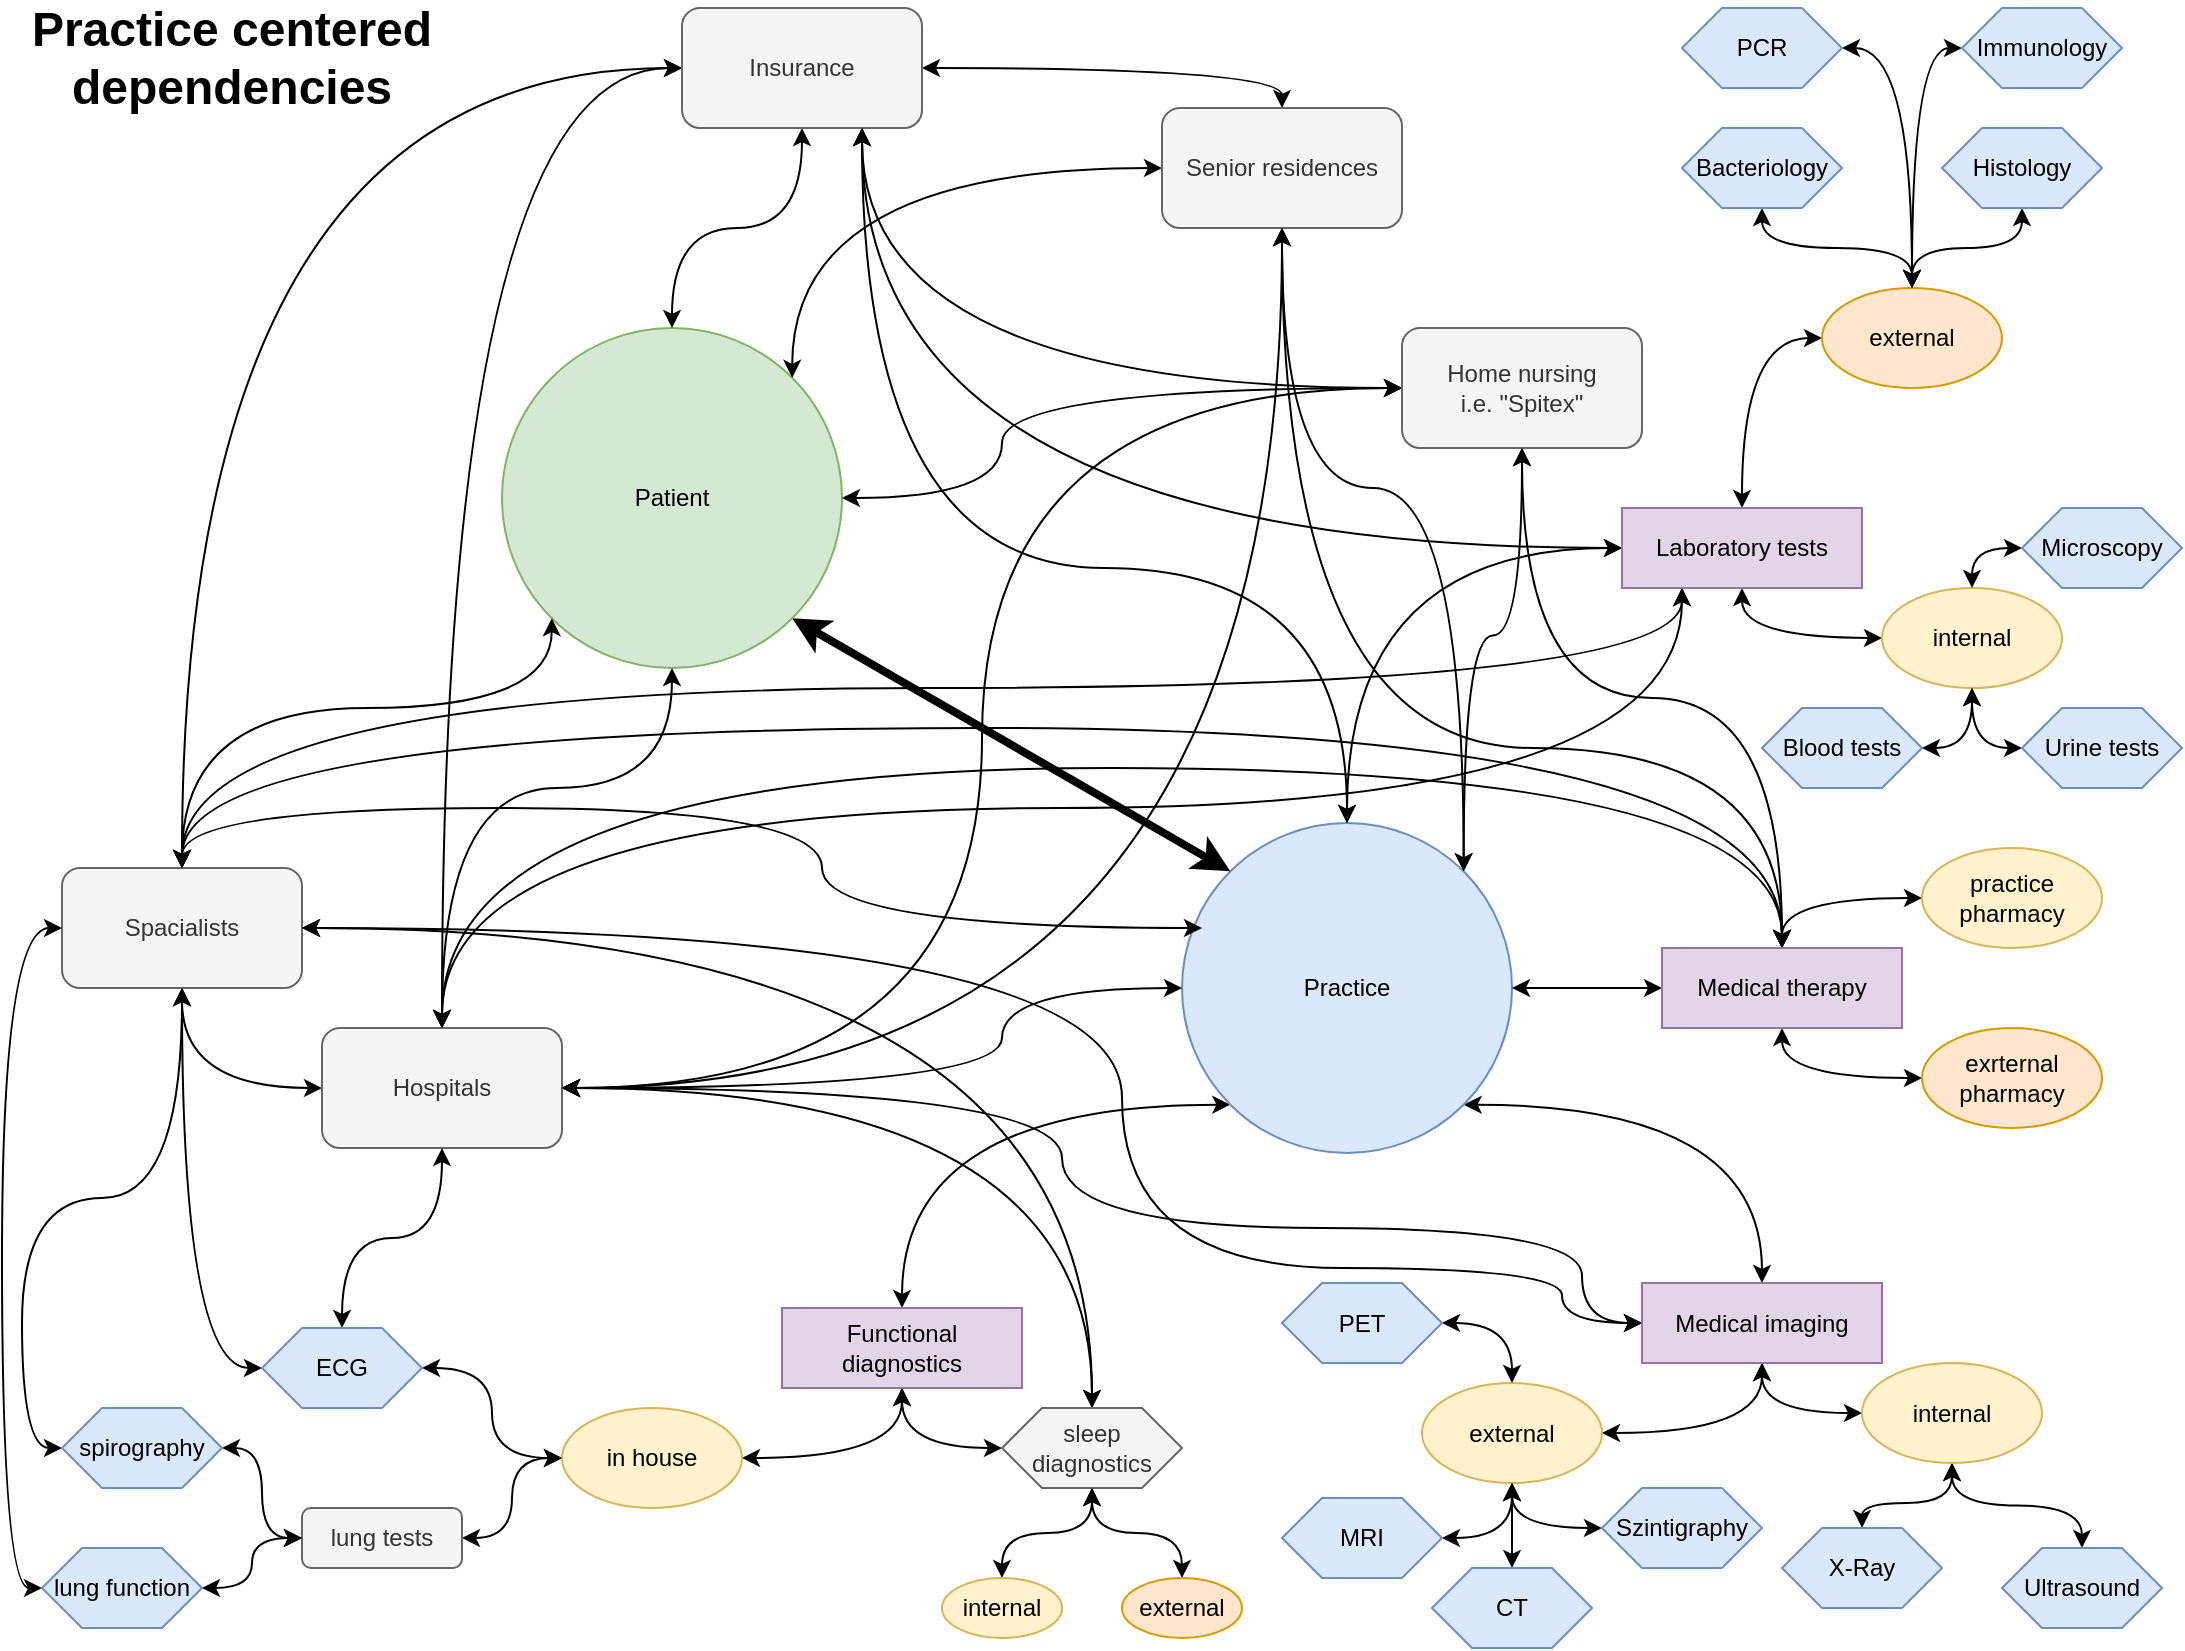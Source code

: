 <mxfile version="20.7.4" type="device"><diagram name="Page-1" id="ad52d381-51e7-2e0d-a935-2d0ddd2fd229"><mxGraphModel dx="1220" dy="1043" grid="1" gridSize="10" guides="1" tooltips="1" connect="1" arrows="1" fold="1" page="1" pageScale="1" pageWidth="1100" pageHeight="850" background="none" math="0" shadow="0"><root><mxCell id="0"/><mxCell id="1" parent="0"/><mxCell id="ynEZODZjNRAmaPQ0tJIP-70" style="edgeStyle=orthogonalEdgeStyle;curved=1;rounded=0;orthogonalLoop=1;jettySize=auto;html=1;exitX=0;exitY=1;exitDx=0;exitDy=0;entryX=0.5;entryY=0;entryDx=0;entryDy=0;startArrow=classic;startFill=1;" edge="1" parent="1" source="ynEZODZjNRAmaPQ0tJIP-1" target="ynEZODZjNRAmaPQ0tJIP-53"><mxGeometry relative="1" as="geometry"><mxPoint x="722.5" y="645" as="sourcePoint"/></mxGeometry></mxCell><mxCell id="ynEZODZjNRAmaPQ0tJIP-142" style="edgeStyle=orthogonalEdgeStyle;curved=1;rounded=0;orthogonalLoop=1;jettySize=auto;html=1;exitX=1;exitY=1;exitDx=0;exitDy=0;entryX=0.5;entryY=0;entryDx=0;entryDy=0;strokeWidth=1;startArrow=classic;startFill=1;endArrow=classic;endFill=1;" edge="1" parent="1" source="ynEZODZjNRAmaPQ0tJIP-1" target="ynEZODZjNRAmaPQ0tJIP-92"><mxGeometry relative="1" as="geometry"/></mxCell><mxCell id="ynEZODZjNRAmaPQ0tJIP-1" value="Practice" style="ellipse;whiteSpace=wrap;html=1;aspect=fixed;fillColor=#dae8fc;strokeColor=#6c8ebf;" vertex="1" parent="1"><mxGeometry x="600" y="427.5" width="165" height="165" as="geometry"/></mxCell><mxCell id="ynEZODZjNRAmaPQ0tJIP-84" style="rounded=0;orthogonalLoop=1;jettySize=auto;html=1;exitX=1;exitY=1;exitDx=0;exitDy=0;entryX=0;entryY=0;entryDx=0;entryDy=0;startArrow=classic;startFill=1;strokeWidth=4;" edge="1" parent="1" source="ynEZODZjNRAmaPQ0tJIP-4" target="ynEZODZjNRAmaPQ0tJIP-1"><mxGeometry relative="1" as="geometry"/></mxCell><mxCell id="ynEZODZjNRAmaPQ0tJIP-4" value="Patient" style="ellipse;whiteSpace=wrap;html=1;aspect=fixed;fillColor=#d5e8d4;strokeColor=#82b366;" vertex="1" parent="1"><mxGeometry x="260" y="180" width="170" height="170" as="geometry"/></mxCell><mxCell id="ynEZODZjNRAmaPQ0tJIP-86" style="edgeStyle=orthogonalEdgeStyle;rounded=0;orthogonalLoop=1;jettySize=auto;html=1;exitX=0.5;exitY=1;exitDx=0;exitDy=0;entryX=0;entryY=0.5;entryDx=0;entryDy=0;strokeWidth=1;startArrow=classic;startFill=1;endArrow=classic;endFill=1;curved=1;" edge="1" parent="1" source="ynEZODZjNRAmaPQ0tJIP-9" target="ynEZODZjNRAmaPQ0tJIP-16"><mxGeometry relative="1" as="geometry"/></mxCell><mxCell id="ynEZODZjNRAmaPQ0tJIP-149" style="edgeStyle=orthogonalEdgeStyle;curved=1;rounded=0;orthogonalLoop=1;jettySize=auto;html=1;exitX=0.5;exitY=0;exitDx=0;exitDy=0;entryX=0;entryY=1;entryDx=0;entryDy=0;strokeWidth=1;startArrow=classic;startFill=1;endArrow=classic;endFill=1;" edge="1" parent="1" source="ynEZODZjNRAmaPQ0tJIP-9" target="ynEZODZjNRAmaPQ0tJIP-4"><mxGeometry relative="1" as="geometry"><Array as="points"><mxPoint x="100" y="370"/><mxPoint x="285" y="370"/></Array></mxGeometry></mxCell><mxCell id="ynEZODZjNRAmaPQ0tJIP-161" style="edgeStyle=orthogonalEdgeStyle;curved=1;rounded=0;orthogonalLoop=1;jettySize=auto;html=1;exitX=0.5;exitY=0;exitDx=0;exitDy=0;strokeWidth=1;startArrow=classic;startFill=1;endArrow=classic;endFill=1;" edge="1" parent="1" source="ynEZODZjNRAmaPQ0tJIP-9"><mxGeometry relative="1" as="geometry"><mxPoint x="610" y="480" as="targetPoint"/><Array as="points"><mxPoint x="100" y="420"/><mxPoint x="420" y="420"/><mxPoint x="420" y="480"/><mxPoint x="610" y="480"/></Array></mxGeometry></mxCell><mxCell id="ynEZODZjNRAmaPQ0tJIP-9" value="Spacialists" style="rounded=1;whiteSpace=wrap;html=1;fillColor=#f5f5f5;fontColor=#333333;strokeColor=#666666;" vertex="1" parent="1"><mxGeometry x="40" y="450" width="120" height="60" as="geometry"/></mxCell><mxCell id="ynEZODZjNRAmaPQ0tJIP-12" style="edgeStyle=orthogonalEdgeStyle;curved=1;rounded=0;orthogonalLoop=1;jettySize=auto;html=1;exitX=0.5;exitY=1;exitDx=0;exitDy=0;startArrow=classic;startFill=1;" edge="1" parent="1" source="ynEZODZjNRAmaPQ0tJIP-10" target="ynEZODZjNRAmaPQ0tJIP-4"><mxGeometry relative="1" as="geometry"/></mxCell><mxCell id="ynEZODZjNRAmaPQ0tJIP-13" style="edgeStyle=orthogonalEdgeStyle;curved=1;rounded=0;orthogonalLoop=1;jettySize=auto;html=1;exitX=0.75;exitY=1;exitDx=0;exitDy=0;entryX=0.5;entryY=0;entryDx=0;entryDy=0;startArrow=classic;startFill=1;" edge="1" parent="1" source="ynEZODZjNRAmaPQ0tJIP-10" target="ynEZODZjNRAmaPQ0tJIP-1"><mxGeometry relative="1" as="geometry"><Array as="points"><mxPoint x="440" y="300"/><mxPoint x="683" y="300"/></Array></mxGeometry></mxCell><mxCell id="ynEZODZjNRAmaPQ0tJIP-22" style="edgeStyle=orthogonalEdgeStyle;curved=1;rounded=0;orthogonalLoop=1;jettySize=auto;html=1;exitX=1;exitY=0.5;exitDx=0;exitDy=0;entryX=0.5;entryY=0;entryDx=0;entryDy=0;startArrow=classic;startFill=1;" edge="1" parent="1" source="ynEZODZjNRAmaPQ0tJIP-10" target="ynEZODZjNRAmaPQ0tJIP-19"><mxGeometry relative="1" as="geometry"/></mxCell><mxCell id="ynEZODZjNRAmaPQ0tJIP-24" style="edgeStyle=orthogonalEdgeStyle;curved=1;rounded=0;orthogonalLoop=1;jettySize=auto;html=1;exitX=0.75;exitY=1;exitDx=0;exitDy=0;entryX=0;entryY=0.5;entryDx=0;entryDy=0;startArrow=classic;startFill=1;" edge="1" parent="1" source="ynEZODZjNRAmaPQ0tJIP-10" target="ynEZODZjNRAmaPQ0tJIP-11"><mxGeometry relative="1" as="geometry"/></mxCell><mxCell id="ynEZODZjNRAmaPQ0tJIP-25" style="edgeStyle=orthogonalEdgeStyle;curved=1;rounded=0;orthogonalLoop=1;jettySize=auto;html=1;exitX=0;exitY=0.5;exitDx=0;exitDy=0;startArrow=classic;startFill=1;" edge="1" parent="1" source="ynEZODZjNRAmaPQ0tJIP-10" target="ynEZODZjNRAmaPQ0tJIP-9"><mxGeometry relative="1" as="geometry"/></mxCell><mxCell id="ynEZODZjNRAmaPQ0tJIP-26" style="edgeStyle=orthogonalEdgeStyle;curved=1;rounded=0;orthogonalLoop=1;jettySize=auto;html=1;exitX=0;exitY=0.5;exitDx=0;exitDy=0;entryX=0.5;entryY=0;entryDx=0;entryDy=0;startArrow=classic;startFill=1;" edge="1" parent="1" source="ynEZODZjNRAmaPQ0tJIP-10" target="ynEZODZjNRAmaPQ0tJIP-16"><mxGeometry relative="1" as="geometry"/></mxCell><mxCell id="ynEZODZjNRAmaPQ0tJIP-10" value="Insurance" style="rounded=1;whiteSpace=wrap;html=1;fillColor=#f5f5f5;fontColor=#333333;strokeColor=#666666;" vertex="1" parent="1"><mxGeometry x="350" y="20" width="120" height="60" as="geometry"/></mxCell><mxCell id="ynEZODZjNRAmaPQ0tJIP-143" style="edgeStyle=orthogonalEdgeStyle;curved=1;rounded=0;orthogonalLoop=1;jettySize=auto;html=1;exitX=0.5;exitY=1;exitDx=0;exitDy=0;entryX=1;entryY=0;entryDx=0;entryDy=0;strokeWidth=1;startArrow=classic;startFill=1;endArrow=classic;endFill=1;" edge="1" parent="1" source="ynEZODZjNRAmaPQ0tJIP-11" target="ynEZODZjNRAmaPQ0tJIP-1"><mxGeometry relative="1" as="geometry"/></mxCell><mxCell id="ynEZODZjNRAmaPQ0tJIP-147" style="edgeStyle=orthogonalEdgeStyle;curved=1;rounded=0;orthogonalLoop=1;jettySize=auto;html=1;exitX=0;exitY=0.5;exitDx=0;exitDy=0;entryX=1;entryY=0.5;entryDx=0;entryDy=0;strokeWidth=1;startArrow=classic;startFill=1;endArrow=classic;endFill=1;" edge="1" parent="1" source="ynEZODZjNRAmaPQ0tJIP-11" target="ynEZODZjNRAmaPQ0tJIP-4"><mxGeometry relative="1" as="geometry"><Array as="points"><mxPoint x="510" y="210"/><mxPoint x="510" y="265"/></Array></mxGeometry></mxCell><mxCell id="ynEZODZjNRAmaPQ0tJIP-153" style="edgeStyle=orthogonalEdgeStyle;curved=1;rounded=0;orthogonalLoop=1;jettySize=auto;html=1;exitX=0;exitY=0.5;exitDx=0;exitDy=0;entryX=1;entryY=0.5;entryDx=0;entryDy=0;strokeWidth=1;startArrow=classic;startFill=1;endArrow=classic;endFill=1;" edge="1" parent="1" source="ynEZODZjNRAmaPQ0tJIP-11" target="ynEZODZjNRAmaPQ0tJIP-16"><mxGeometry relative="1" as="geometry"/></mxCell><mxCell id="ynEZODZjNRAmaPQ0tJIP-11" value="&lt;div&gt;Home nursing &lt;br&gt;&lt;/div&gt;&lt;div&gt;i.e. &quot;Spitex&quot;&lt;/div&gt;" style="rounded=1;whiteSpace=wrap;html=1;fillColor=#f5f5f5;fontColor=#333333;strokeColor=#666666;" vertex="1" parent="1"><mxGeometry x="710" y="180" width="120" height="60" as="geometry"/></mxCell><mxCell id="ynEZODZjNRAmaPQ0tJIP-17" style="edgeStyle=orthogonalEdgeStyle;curved=1;rounded=0;orthogonalLoop=1;jettySize=auto;html=1;exitX=0.5;exitY=0;exitDx=0;exitDy=0;entryX=0.5;entryY=1;entryDx=0;entryDy=0;startArrow=classic;startFill=1;" edge="1" parent="1" source="ynEZODZjNRAmaPQ0tJIP-16" target="ynEZODZjNRAmaPQ0tJIP-4"><mxGeometry relative="1" as="geometry"><Array as="points"><mxPoint x="230" y="410"/><mxPoint x="345" y="410"/></Array></mxGeometry></mxCell><mxCell id="ynEZODZjNRAmaPQ0tJIP-18" style="edgeStyle=orthogonalEdgeStyle;curved=1;rounded=0;orthogonalLoop=1;jettySize=auto;html=1;exitX=1;exitY=0.5;exitDx=0;exitDy=0;entryX=0;entryY=0.5;entryDx=0;entryDy=0;startArrow=classic;startFill=1;" edge="1" parent="1" source="ynEZODZjNRAmaPQ0tJIP-16" target="ynEZODZjNRAmaPQ0tJIP-1"><mxGeometry relative="1" as="geometry"><Array as="points"><mxPoint x="510" y="560"/><mxPoint x="510" y="510"/></Array></mxGeometry></mxCell><mxCell id="ynEZODZjNRAmaPQ0tJIP-16" value="Hospitals" style="rounded=1;whiteSpace=wrap;html=1;fillColor=#f5f5f5;fontColor=#333333;strokeColor=#666666;" vertex="1" parent="1"><mxGeometry x="170" y="530" width="120" height="60" as="geometry"/></mxCell><mxCell id="ynEZODZjNRAmaPQ0tJIP-32" style="edgeStyle=orthogonalEdgeStyle;curved=1;rounded=0;orthogonalLoop=1;jettySize=auto;html=1;exitX=0.5;exitY=1;exitDx=0;exitDy=0;entryX=1;entryY=0.5;entryDx=0;entryDy=0;startArrow=classic;startFill=1;" edge="1" parent="1" source="ynEZODZjNRAmaPQ0tJIP-19" target="ynEZODZjNRAmaPQ0tJIP-16"><mxGeometry relative="1" as="geometry"/></mxCell><mxCell id="ynEZODZjNRAmaPQ0tJIP-148" style="edgeStyle=orthogonalEdgeStyle;curved=1;rounded=0;orthogonalLoop=1;jettySize=auto;html=1;exitX=0;exitY=0.5;exitDx=0;exitDy=0;entryX=1;entryY=0;entryDx=0;entryDy=0;strokeWidth=1;startArrow=classic;startFill=1;endArrow=classic;endFill=1;" edge="1" parent="1" source="ynEZODZjNRAmaPQ0tJIP-19" target="ynEZODZjNRAmaPQ0tJIP-4"><mxGeometry relative="1" as="geometry"/></mxCell><mxCell id="ynEZODZjNRAmaPQ0tJIP-152" style="edgeStyle=orthogonalEdgeStyle;curved=1;rounded=0;orthogonalLoop=1;jettySize=auto;html=1;exitX=0.5;exitY=1;exitDx=0;exitDy=0;entryX=1;entryY=0;entryDx=0;entryDy=0;strokeWidth=1;startArrow=classic;startFill=1;endArrow=classic;endFill=1;" edge="1" parent="1" source="ynEZODZjNRAmaPQ0tJIP-19" target="ynEZODZjNRAmaPQ0tJIP-1"><mxGeometry relative="1" as="geometry"><Array as="points"><mxPoint x="650" y="260"/><mxPoint x="741" y="260"/></Array></mxGeometry></mxCell><mxCell id="ynEZODZjNRAmaPQ0tJIP-19" value="Senior residences" style="rounded=1;whiteSpace=wrap;html=1;fillColor=#f5f5f5;fontColor=#333333;strokeColor=#666666;" vertex="1" parent="1"><mxGeometry x="590" y="70" width="120" height="60" as="geometry"/></mxCell><mxCell id="ynEZODZjNRAmaPQ0tJIP-29" style="edgeStyle=orthogonalEdgeStyle;curved=1;rounded=0;orthogonalLoop=1;jettySize=auto;html=1;exitX=0;exitY=0.5;exitDx=0;exitDy=0;entryX=0.5;entryY=0;entryDx=0;entryDy=0;startArrow=classic;startFill=1;" edge="1" parent="1" source="ynEZODZjNRAmaPQ0tJIP-38" target="ynEZODZjNRAmaPQ0tJIP-1"><mxGeometry relative="1" as="geometry"><mxPoint x="820" y="420" as="sourcePoint"/></mxGeometry></mxCell><mxCell id="ynEZODZjNRAmaPQ0tJIP-31" style="edgeStyle=orthogonalEdgeStyle;curved=1;rounded=0;orthogonalLoop=1;jettySize=auto;html=1;entryX=0.75;entryY=1;entryDx=0;entryDy=0;startArrow=classic;startFill=1;exitX=0;exitY=0.5;exitDx=0;exitDy=0;" edge="1" parent="1" source="ynEZODZjNRAmaPQ0tJIP-38" target="ynEZODZjNRAmaPQ0tJIP-10"><mxGeometry relative="1" as="geometry"><mxPoint x="790" y="400" as="sourcePoint"/></mxGeometry></mxCell><mxCell id="ynEZODZjNRAmaPQ0tJIP-40" style="edgeStyle=orthogonalEdgeStyle;curved=1;rounded=0;orthogonalLoop=1;jettySize=auto;html=1;exitX=0;exitY=0.5;exitDx=0;exitDy=0;entryX=0.5;entryY=1;entryDx=0;entryDy=0;startArrow=classic;startFill=1;" edge="1" parent="1" source="ynEZODZjNRAmaPQ0tJIP-34" target="ynEZODZjNRAmaPQ0tJIP-38"><mxGeometry relative="1" as="geometry"/></mxCell><mxCell id="ynEZODZjNRAmaPQ0tJIP-34" value="internal" style="ellipse;whiteSpace=wrap;html=1;fillColor=#fff2cc;strokeColor=#d6b656;" vertex="1" parent="1"><mxGeometry x="950" y="310" width="90" height="50" as="geometry"/></mxCell><mxCell id="ynEZODZjNRAmaPQ0tJIP-39" style="edgeStyle=orthogonalEdgeStyle;curved=1;rounded=0;orthogonalLoop=1;jettySize=auto;html=1;exitX=0;exitY=0.5;exitDx=0;exitDy=0;entryX=0.5;entryY=0;entryDx=0;entryDy=0;startArrow=classic;startFill=1;" edge="1" parent="1" source="ynEZODZjNRAmaPQ0tJIP-35" target="ynEZODZjNRAmaPQ0tJIP-38"><mxGeometry relative="1" as="geometry"/></mxCell><mxCell id="ynEZODZjNRAmaPQ0tJIP-35" value="external" style="ellipse;whiteSpace=wrap;html=1;fillColor=#ffe6cc;strokeColor=#d79b00;" vertex="1" parent="1"><mxGeometry x="920" y="160" width="90" height="50" as="geometry"/></mxCell><mxCell id="ynEZODZjNRAmaPQ0tJIP-157" style="edgeStyle=orthogonalEdgeStyle;curved=1;rounded=0;orthogonalLoop=1;jettySize=auto;html=1;exitX=0.25;exitY=1;exitDx=0;exitDy=0;entryX=0.5;entryY=0;entryDx=0;entryDy=0;strokeWidth=1;startArrow=classic;startFill=1;endArrow=classic;endFill=1;" edge="1" parent="1" source="ynEZODZjNRAmaPQ0tJIP-38" target="ynEZODZjNRAmaPQ0tJIP-16"><mxGeometry relative="1" as="geometry"/></mxCell><mxCell id="ynEZODZjNRAmaPQ0tJIP-158" style="edgeStyle=orthogonalEdgeStyle;curved=1;rounded=0;orthogonalLoop=1;jettySize=auto;html=1;exitX=0.25;exitY=1;exitDx=0;exitDy=0;entryX=0.5;entryY=0;entryDx=0;entryDy=0;strokeWidth=1;startArrow=classic;startFill=1;endArrow=classic;endFill=1;" edge="1" parent="1" source="ynEZODZjNRAmaPQ0tJIP-38" target="ynEZODZjNRAmaPQ0tJIP-9"><mxGeometry relative="1" as="geometry"><Array as="points"><mxPoint x="850" y="360"/><mxPoint x="100" y="360"/></Array></mxGeometry></mxCell><mxCell id="ynEZODZjNRAmaPQ0tJIP-38" value="Laboratory tests" style="rounded=0;whiteSpace=wrap;html=1;fillColor=#e1d5e7;strokeColor=#9673a6;" vertex="1" parent="1"><mxGeometry x="820" y="270" width="120" height="40" as="geometry"/></mxCell><mxCell id="ynEZODZjNRAmaPQ0tJIP-46" style="edgeStyle=orthogonalEdgeStyle;curved=1;rounded=0;orthogonalLoop=1;jettySize=auto;html=1;exitX=0;exitY=0.5;exitDx=0;exitDy=0;entryX=0.5;entryY=1;entryDx=0;entryDy=0;startArrow=classic;startFill=1;" edge="1" parent="1" source="ynEZODZjNRAmaPQ0tJIP-42" target="ynEZODZjNRAmaPQ0tJIP-44"><mxGeometry relative="1" as="geometry"/></mxCell><mxCell id="ynEZODZjNRAmaPQ0tJIP-42" value="exrternal pharmacy" style="ellipse;whiteSpace=wrap;html=1;fillColor=#ffe6cc;strokeColor=#d79b00;" vertex="1" parent="1"><mxGeometry x="970" y="530" width="90" height="50" as="geometry"/></mxCell><mxCell id="ynEZODZjNRAmaPQ0tJIP-45" style="edgeStyle=orthogonalEdgeStyle;curved=1;rounded=0;orthogonalLoop=1;jettySize=auto;html=1;exitX=0;exitY=0.5;exitDx=0;exitDy=0;entryX=0.5;entryY=0;entryDx=0;entryDy=0;startArrow=classic;startFill=1;" edge="1" parent="1" source="ynEZODZjNRAmaPQ0tJIP-43" target="ynEZODZjNRAmaPQ0tJIP-44"><mxGeometry relative="1" as="geometry"/></mxCell><mxCell id="ynEZODZjNRAmaPQ0tJIP-43" value="practice pharmacy" style="ellipse;whiteSpace=wrap;html=1;fillColor=#fff2cc;strokeColor=#d6b656;" vertex="1" parent="1"><mxGeometry x="970" y="440" width="90" height="50" as="geometry"/></mxCell><mxCell id="ynEZODZjNRAmaPQ0tJIP-47" style="edgeStyle=orthogonalEdgeStyle;curved=1;rounded=0;orthogonalLoop=1;jettySize=auto;html=1;exitX=0;exitY=0.5;exitDx=0;exitDy=0;entryX=1;entryY=0.5;entryDx=0;entryDy=0;startArrow=classic;startFill=1;" edge="1" parent="1" source="ynEZODZjNRAmaPQ0tJIP-44" target="ynEZODZjNRAmaPQ0tJIP-1"><mxGeometry relative="1" as="geometry"/></mxCell><mxCell id="ynEZODZjNRAmaPQ0tJIP-150" style="edgeStyle=orthogonalEdgeStyle;curved=1;rounded=0;orthogonalLoop=1;jettySize=auto;html=1;exitX=0.5;exitY=0;exitDx=0;exitDy=0;entryX=0.5;entryY=1;entryDx=0;entryDy=0;strokeWidth=1;startArrow=classic;startFill=1;endArrow=classic;endFill=1;" edge="1" parent="1" source="ynEZODZjNRAmaPQ0tJIP-44" target="ynEZODZjNRAmaPQ0tJIP-11"><mxGeometry relative="1" as="geometry"/></mxCell><mxCell id="ynEZODZjNRAmaPQ0tJIP-151" style="edgeStyle=orthogonalEdgeStyle;curved=1;rounded=0;orthogonalLoop=1;jettySize=auto;html=1;exitX=0.5;exitY=0;exitDx=0;exitDy=0;entryX=0.5;entryY=1;entryDx=0;entryDy=0;strokeWidth=1;startArrow=classic;startFill=1;endArrow=classic;endFill=1;" edge="1" parent="1" source="ynEZODZjNRAmaPQ0tJIP-44" target="ynEZODZjNRAmaPQ0tJIP-19"><mxGeometry relative="1" as="geometry"><Array as="points"><mxPoint x="900" y="390"/><mxPoint x="650" y="390"/></Array></mxGeometry></mxCell><mxCell id="ynEZODZjNRAmaPQ0tJIP-154" style="edgeStyle=orthogonalEdgeStyle;curved=1;rounded=0;orthogonalLoop=1;jettySize=auto;html=1;exitX=0.5;exitY=0;exitDx=0;exitDy=0;entryX=0.5;entryY=0;entryDx=0;entryDy=0;strokeWidth=1;startArrow=classic;startFill=1;endArrow=classic;endFill=1;" edge="1" parent="1" source="ynEZODZjNRAmaPQ0tJIP-44" target="ynEZODZjNRAmaPQ0tJIP-16"><mxGeometry relative="1" as="geometry"><Array as="points"><mxPoint x="900" y="400"/><mxPoint x="230" y="400"/></Array></mxGeometry></mxCell><mxCell id="ynEZODZjNRAmaPQ0tJIP-155" style="edgeStyle=orthogonalEdgeStyle;curved=1;rounded=0;orthogonalLoop=1;jettySize=auto;html=1;exitX=0.5;exitY=0;exitDx=0;exitDy=0;entryX=0.5;entryY=0;entryDx=0;entryDy=0;strokeWidth=1;startArrow=classic;startFill=1;endArrow=classic;endFill=1;" edge="1" parent="1" source="ynEZODZjNRAmaPQ0tJIP-44" target="ynEZODZjNRAmaPQ0tJIP-9"><mxGeometry relative="1" as="geometry"><Array as="points"><mxPoint x="900" y="380"/><mxPoint x="100" y="380"/></Array></mxGeometry></mxCell><mxCell id="ynEZODZjNRAmaPQ0tJIP-44" value="Medical therapy" style="rounded=0;whiteSpace=wrap;html=1;fillColor=#e1d5e7;strokeColor=#9673a6;" vertex="1" parent="1"><mxGeometry x="840" y="490" width="120" height="40" as="geometry"/></mxCell><mxCell id="ynEZODZjNRAmaPQ0tJIP-75" style="edgeStyle=orthogonalEdgeStyle;curved=1;rounded=0;orthogonalLoop=1;jettySize=auto;html=1;exitX=0.5;exitY=0;exitDx=0;exitDy=0;entryX=0.5;entryY=1;entryDx=0;entryDy=0;startArrow=classic;startFill=1;" edge="1" parent="1" source="ynEZODZjNRAmaPQ0tJIP-50" target="ynEZODZjNRAmaPQ0tJIP-64"><mxGeometry relative="1" as="geometry"/></mxCell><mxCell id="ynEZODZjNRAmaPQ0tJIP-50" value="external" style="ellipse;whiteSpace=wrap;html=1;fillColor=#ffe6cc;strokeColor=#d79b00;" vertex="1" parent="1"><mxGeometry x="570" y="805" width="60" height="30" as="geometry"/></mxCell><mxCell id="ynEZODZjNRAmaPQ0tJIP-54" value="" style="edgeStyle=orthogonalEdgeStyle;curved=1;rounded=0;orthogonalLoop=1;jettySize=auto;html=1;startArrow=classic;startFill=1;" edge="1" parent="1" source="ynEZODZjNRAmaPQ0tJIP-52" target="ynEZODZjNRAmaPQ0tJIP-53"><mxGeometry relative="1" as="geometry"/></mxCell><mxCell id="ynEZODZjNRAmaPQ0tJIP-59" style="edgeStyle=orthogonalEdgeStyle;curved=1;rounded=0;orthogonalLoop=1;jettySize=auto;html=1;exitX=0;exitY=0.5;exitDx=0;exitDy=0;entryX=1;entryY=0.5;entryDx=0;entryDy=0;startArrow=classic;startFill=1;" edge="1" parent="1" source="ynEZODZjNRAmaPQ0tJIP-52" target="ynEZODZjNRAmaPQ0tJIP-57"><mxGeometry relative="1" as="geometry"/></mxCell><mxCell id="ynEZODZjNRAmaPQ0tJIP-52" value="in house" style="ellipse;whiteSpace=wrap;html=1;fillColor=#fff2cc;strokeColor=#d6b656;" vertex="1" parent="1"><mxGeometry x="290" y="720" width="90" height="50" as="geometry"/></mxCell><mxCell id="ynEZODZjNRAmaPQ0tJIP-81" style="edgeStyle=orthogonalEdgeStyle;curved=1;rounded=0;orthogonalLoop=1;jettySize=auto;html=1;exitX=0.5;exitY=1;exitDx=0;exitDy=0;entryX=0;entryY=0.5;entryDx=0;entryDy=0;startArrow=classic;startFill=1;" edge="1" parent="1" source="ynEZODZjNRAmaPQ0tJIP-53" target="ynEZODZjNRAmaPQ0tJIP-64"><mxGeometry relative="1" as="geometry"/></mxCell><mxCell id="ynEZODZjNRAmaPQ0tJIP-53" value="Functional diagnostics" style="rounded=0;whiteSpace=wrap;html=1;fillColor=#e1d5e7;strokeColor=#9673a6;" vertex="1" parent="1"><mxGeometry x="400" y="670" width="120" height="40" as="geometry"/></mxCell><mxCell id="ynEZODZjNRAmaPQ0tJIP-58" style="edgeStyle=orthogonalEdgeStyle;curved=1;rounded=0;orthogonalLoop=1;jettySize=auto;html=1;exitX=1;exitY=0.5;exitDx=0;exitDy=0;entryX=0;entryY=0.5;entryDx=0;entryDy=0;startArrow=classic;startFill=1;" edge="1" parent="1" source="ynEZODZjNRAmaPQ0tJIP-55" target="ynEZODZjNRAmaPQ0tJIP-52"><mxGeometry relative="1" as="geometry"/></mxCell><mxCell id="ynEZODZjNRAmaPQ0tJIP-78" style="edgeStyle=orthogonalEdgeStyle;curved=1;rounded=0;orthogonalLoop=1;jettySize=auto;html=1;exitX=0;exitY=0.5;exitDx=0;exitDy=0;entryX=0.5;entryY=1;entryDx=0;entryDy=0;startArrow=classic;startFill=1;" edge="1" parent="1" source="ynEZODZjNRAmaPQ0tJIP-55" target="ynEZODZjNRAmaPQ0tJIP-9"><mxGeometry relative="1" as="geometry"/></mxCell><mxCell id="ynEZODZjNRAmaPQ0tJIP-80" style="edgeStyle=orthogonalEdgeStyle;curved=1;rounded=0;orthogonalLoop=1;jettySize=auto;html=1;exitX=0.5;exitY=0;exitDx=0;exitDy=0;entryX=0.5;entryY=1;entryDx=0;entryDy=0;startArrow=classic;startFill=1;" edge="1" parent="1" source="ynEZODZjNRAmaPQ0tJIP-55" target="ynEZODZjNRAmaPQ0tJIP-16"><mxGeometry relative="1" as="geometry"/></mxCell><mxCell id="ynEZODZjNRAmaPQ0tJIP-55" value="ECG" style="shape=hexagon;perimeter=hexagonPerimeter2;whiteSpace=wrap;html=1;fixedSize=1;fillColor=#dae8fc;strokeColor=#6c8ebf;" vertex="1" parent="1"><mxGeometry x="140" y="680" width="80" height="40" as="geometry"/></mxCell><mxCell id="ynEZODZjNRAmaPQ0tJIP-61" style="edgeStyle=orthogonalEdgeStyle;curved=1;rounded=0;orthogonalLoop=1;jettySize=auto;html=1;exitX=1;exitY=0.5;exitDx=0;exitDy=0;entryX=0;entryY=0.5;entryDx=0;entryDy=0;startArrow=classic;startFill=1;" edge="1" parent="1" source="ynEZODZjNRAmaPQ0tJIP-56" target="ynEZODZjNRAmaPQ0tJIP-57"><mxGeometry relative="1" as="geometry"/></mxCell><mxCell id="ynEZODZjNRAmaPQ0tJIP-79" style="edgeStyle=orthogonalEdgeStyle;curved=1;rounded=0;orthogonalLoop=1;jettySize=auto;html=1;exitX=0;exitY=0.5;exitDx=0;exitDy=0;entryX=0.5;entryY=1;entryDx=0;entryDy=0;startArrow=classic;startFill=1;" edge="1" parent="1" source="ynEZODZjNRAmaPQ0tJIP-56" target="ynEZODZjNRAmaPQ0tJIP-9"><mxGeometry relative="1" as="geometry"/></mxCell><mxCell id="ynEZODZjNRAmaPQ0tJIP-56" value="spirography" style="shape=hexagon;perimeter=hexagonPerimeter2;whiteSpace=wrap;html=1;fixedSize=1;fillColor=#dae8fc;strokeColor=#6c8ebf;" vertex="1" parent="1"><mxGeometry x="40" y="720" width="80" height="40" as="geometry"/></mxCell><mxCell id="ynEZODZjNRAmaPQ0tJIP-57" value="lung tests" style="rounded=1;whiteSpace=wrap;html=1;fillColor=#f5f5f5;strokeColor=#666666;fontColor=#333333;" vertex="1" parent="1"><mxGeometry x="160" y="770" width="80" height="30" as="geometry"/></mxCell><mxCell id="ynEZODZjNRAmaPQ0tJIP-63" style="edgeStyle=orthogonalEdgeStyle;curved=1;rounded=0;orthogonalLoop=1;jettySize=auto;html=1;exitX=1;exitY=0.5;exitDx=0;exitDy=0;entryX=0;entryY=0.5;entryDx=0;entryDy=0;startArrow=classic;startFill=1;" edge="1" parent="1" source="ynEZODZjNRAmaPQ0tJIP-60" target="ynEZODZjNRAmaPQ0tJIP-57"><mxGeometry relative="1" as="geometry"><mxPoint x="120" y="810" as="sourcePoint"/></mxGeometry></mxCell><mxCell id="ynEZODZjNRAmaPQ0tJIP-77" style="edgeStyle=orthogonalEdgeStyle;curved=1;rounded=0;orthogonalLoop=1;jettySize=auto;html=1;exitX=0;exitY=0.5;exitDx=0;exitDy=0;entryX=0;entryY=0.5;entryDx=0;entryDy=0;startArrow=classic;startFill=1;" edge="1" parent="1" source="ynEZODZjNRAmaPQ0tJIP-60" target="ynEZODZjNRAmaPQ0tJIP-9"><mxGeometry relative="1" as="geometry"/></mxCell><mxCell id="ynEZODZjNRAmaPQ0tJIP-60" value="lung function" style="shape=hexagon;perimeter=hexagonPerimeter2;whiteSpace=wrap;html=1;fixedSize=1;fillColor=#dae8fc;strokeColor=#6c8ebf;" vertex="1" parent="1"><mxGeometry x="30" y="790" width="80" height="40" as="geometry"/></mxCell><mxCell id="ynEZODZjNRAmaPQ0tJIP-82" style="edgeStyle=orthogonalEdgeStyle;curved=1;rounded=0;orthogonalLoop=1;jettySize=auto;html=1;exitX=0.5;exitY=0;exitDx=0;exitDy=0;entryX=1;entryY=0.5;entryDx=0;entryDy=0;startArrow=classic;startFill=1;" edge="1" parent="1" source="ynEZODZjNRAmaPQ0tJIP-64" target="ynEZODZjNRAmaPQ0tJIP-16"><mxGeometry relative="1" as="geometry"/></mxCell><mxCell id="ynEZODZjNRAmaPQ0tJIP-83" style="edgeStyle=orthogonalEdgeStyle;curved=1;rounded=0;orthogonalLoop=1;jettySize=auto;html=1;exitX=0.5;exitY=0;exitDx=0;exitDy=0;entryX=1;entryY=0.5;entryDx=0;entryDy=0;startArrow=classic;startFill=1;" edge="1" parent="1" source="ynEZODZjNRAmaPQ0tJIP-64" target="ynEZODZjNRAmaPQ0tJIP-9"><mxGeometry relative="1" as="geometry"/></mxCell><mxCell id="ynEZODZjNRAmaPQ0tJIP-64" value="sleep diagnostics" style="shape=hexagon;perimeter=hexagonPerimeter2;whiteSpace=wrap;html=1;fixedSize=1;fillColor=#f5f5f5;fontColor=#333333;strokeColor=#666666;" vertex="1" parent="1"><mxGeometry x="510" y="720" width="90" height="40" as="geometry"/></mxCell><mxCell id="ynEZODZjNRAmaPQ0tJIP-73" style="edgeStyle=orthogonalEdgeStyle;curved=1;rounded=0;orthogonalLoop=1;jettySize=auto;html=1;exitX=0.5;exitY=0;exitDx=0;exitDy=0;entryX=0.5;entryY=1;entryDx=0;entryDy=0;startArrow=classic;startFill=1;" edge="1" parent="1" source="ynEZODZjNRAmaPQ0tJIP-66" target="ynEZODZjNRAmaPQ0tJIP-64"><mxGeometry relative="1" as="geometry"/></mxCell><mxCell id="ynEZODZjNRAmaPQ0tJIP-66" value="internal" style="ellipse;whiteSpace=wrap;html=1;fillColor=#fff2cc;strokeColor=#d6b656;" vertex="1" parent="1"><mxGeometry x="480" y="805" width="60" height="30" as="geometry"/></mxCell><mxCell id="ynEZODZjNRAmaPQ0tJIP-89" value="" style="edgeStyle=orthogonalEdgeStyle;curved=1;rounded=0;orthogonalLoop=1;jettySize=auto;html=1;startArrow=classic;startFill=1;" edge="1" parent="1" source="ynEZODZjNRAmaPQ0tJIP-90" target="ynEZODZjNRAmaPQ0tJIP-92"><mxGeometry relative="1" as="geometry"/></mxCell><mxCell id="ynEZODZjNRAmaPQ0tJIP-90" value="external" style="ellipse;whiteSpace=wrap;html=1;fillColor=#fff2cc;strokeColor=#d6b656;" vertex="1" parent="1"><mxGeometry x="720" y="707.5" width="90" height="50" as="geometry"/></mxCell><mxCell id="ynEZODZjNRAmaPQ0tJIP-132" style="edgeStyle=orthogonalEdgeStyle;curved=1;rounded=0;orthogonalLoop=1;jettySize=auto;html=1;exitX=0.5;exitY=1;exitDx=0;exitDy=0;entryX=0;entryY=0.5;entryDx=0;entryDy=0;strokeWidth=1;startArrow=classic;startFill=1;endArrow=classic;endFill=1;" edge="1" parent="1" source="ynEZODZjNRAmaPQ0tJIP-92" target="ynEZODZjNRAmaPQ0tJIP-131"><mxGeometry relative="1" as="geometry"/></mxCell><mxCell id="ynEZODZjNRAmaPQ0tJIP-138" style="edgeStyle=orthogonalEdgeStyle;curved=1;rounded=0;orthogonalLoop=1;jettySize=auto;html=1;exitX=0;exitY=0.5;exitDx=0;exitDy=0;entryX=1;entryY=0.5;entryDx=0;entryDy=0;strokeWidth=1;startArrow=classic;startFill=1;endArrow=classic;endFill=1;" edge="1" parent="1" source="ynEZODZjNRAmaPQ0tJIP-92" target="ynEZODZjNRAmaPQ0tJIP-16"><mxGeometry relative="1" as="geometry"><Array as="points"><mxPoint x="800" y="678"/><mxPoint x="800" y="630"/><mxPoint x="540" y="630"/><mxPoint x="540" y="560"/></Array></mxGeometry></mxCell><mxCell id="ynEZODZjNRAmaPQ0tJIP-139" style="edgeStyle=orthogonalEdgeStyle;curved=1;rounded=0;orthogonalLoop=1;jettySize=auto;html=1;exitX=0;exitY=0.5;exitDx=0;exitDy=0;entryX=1;entryY=0.5;entryDx=0;entryDy=0;strokeWidth=1;startArrow=classic;startFill=1;endArrow=classic;endFill=1;" edge="1" parent="1" source="ynEZODZjNRAmaPQ0tJIP-92" target="ynEZODZjNRAmaPQ0tJIP-9"><mxGeometry relative="1" as="geometry"><Array as="points"><mxPoint x="790" y="678"/><mxPoint x="790" y="650"/><mxPoint x="570" y="650"/><mxPoint x="570" y="480"/></Array></mxGeometry></mxCell><mxCell id="ynEZODZjNRAmaPQ0tJIP-92" value="Medical imaging" style="rounded=0;whiteSpace=wrap;html=1;fillColor=#e1d5e7;strokeColor=#9673a6;" vertex="1" parent="1"><mxGeometry x="830" y="657.5" width="120" height="40" as="geometry"/></mxCell><mxCell id="ynEZODZjNRAmaPQ0tJIP-108" style="edgeStyle=orthogonalEdgeStyle;curved=1;rounded=0;orthogonalLoop=1;jettySize=auto;html=1;exitX=1;exitY=0.5;exitDx=0;exitDy=0;entryX=0.5;entryY=1;entryDx=0;entryDy=0;strokeWidth=1;startArrow=classic;startFill=1;endArrow=classic;endFill=1;" edge="1" parent="1" source="ynEZODZjNRAmaPQ0tJIP-101" target="ynEZODZjNRAmaPQ0tJIP-90"><mxGeometry relative="1" as="geometry"/></mxCell><mxCell id="ynEZODZjNRAmaPQ0tJIP-101" value="MRI" style="shape=hexagon;perimeter=hexagonPerimeter2;whiteSpace=wrap;html=1;fixedSize=1;fillColor=#dae8fc;strokeColor=#6c8ebf;" vertex="1" parent="1"><mxGeometry x="650" y="765" width="80" height="40" as="geometry"/></mxCell><mxCell id="ynEZODZjNRAmaPQ0tJIP-110" style="edgeStyle=orthogonalEdgeStyle;curved=1;rounded=0;orthogonalLoop=1;jettySize=auto;html=1;exitX=0.5;exitY=0;exitDx=0;exitDy=0;entryX=0.5;entryY=1;entryDx=0;entryDy=0;strokeWidth=1;startArrow=classic;startFill=1;endArrow=classic;endFill=1;" edge="1" parent="1" source="ynEZODZjNRAmaPQ0tJIP-102" target="ynEZODZjNRAmaPQ0tJIP-90"><mxGeometry relative="1" as="geometry"/></mxCell><mxCell id="ynEZODZjNRAmaPQ0tJIP-102" value="CT" style="shape=hexagon;perimeter=hexagonPerimeter2;whiteSpace=wrap;html=1;fixedSize=1;fillColor=#dae8fc;strokeColor=#6c8ebf;" vertex="1" parent="1"><mxGeometry x="725" y="800" width="80" height="40" as="geometry"/></mxCell><mxCell id="ynEZODZjNRAmaPQ0tJIP-111" style="edgeStyle=orthogonalEdgeStyle;curved=1;rounded=0;orthogonalLoop=1;jettySize=auto;html=1;exitX=0;exitY=0.5;exitDx=0;exitDy=0;entryX=0.5;entryY=1;entryDx=0;entryDy=0;strokeWidth=1;startArrow=classic;startFill=1;endArrow=classic;endFill=1;" edge="1" parent="1" source="ynEZODZjNRAmaPQ0tJIP-103" target="ynEZODZjNRAmaPQ0tJIP-90"><mxGeometry relative="1" as="geometry"/></mxCell><mxCell id="ynEZODZjNRAmaPQ0tJIP-103" value="Szintigraphy" style="shape=hexagon;perimeter=hexagonPerimeter2;whiteSpace=wrap;html=1;fixedSize=1;fillColor=#dae8fc;strokeColor=#6c8ebf;" vertex="1" parent="1"><mxGeometry x="810" y="760" width="80" height="40" as="geometry"/></mxCell><mxCell id="ynEZODZjNRAmaPQ0tJIP-107" style="edgeStyle=orthogonalEdgeStyle;curved=1;rounded=0;orthogonalLoop=1;jettySize=auto;html=1;exitX=1;exitY=0.5;exitDx=0;exitDy=0;entryX=0.5;entryY=0;entryDx=0;entryDy=0;strokeWidth=1;startArrow=classic;startFill=1;endArrow=classic;endFill=1;" edge="1" parent="1" source="ynEZODZjNRAmaPQ0tJIP-104" target="ynEZODZjNRAmaPQ0tJIP-90"><mxGeometry relative="1" as="geometry"/></mxCell><mxCell id="ynEZODZjNRAmaPQ0tJIP-104" value="PET" style="shape=hexagon;perimeter=hexagonPerimeter2;whiteSpace=wrap;html=1;fixedSize=1;fillColor=#dae8fc;strokeColor=#6c8ebf;" vertex="1" parent="1"><mxGeometry x="650" y="657.5" width="80" height="40" as="geometry"/></mxCell><mxCell id="ynEZODZjNRAmaPQ0tJIP-115" style="edgeStyle=orthogonalEdgeStyle;curved=1;rounded=0;orthogonalLoop=1;jettySize=auto;html=1;exitX=0.5;exitY=1;exitDx=0;exitDy=0;entryX=0.5;entryY=0;entryDx=0;entryDy=0;strokeWidth=1;startArrow=classic;startFill=1;endArrow=classic;endFill=1;" edge="1" parent="1" source="ynEZODZjNRAmaPQ0tJIP-112" target="ynEZODZjNRAmaPQ0tJIP-35"><mxGeometry relative="1" as="geometry"/></mxCell><mxCell id="ynEZODZjNRAmaPQ0tJIP-112" value="Histology" style="shape=hexagon;perimeter=hexagonPerimeter2;whiteSpace=wrap;html=1;fixedSize=1;fillColor=#dae8fc;strokeColor=#6c8ebf;" vertex="1" parent="1"><mxGeometry x="980" y="80" width="80" height="40" as="geometry"/></mxCell><mxCell id="ynEZODZjNRAmaPQ0tJIP-114" style="edgeStyle=orthogonalEdgeStyle;curved=1;rounded=0;orthogonalLoop=1;jettySize=auto;html=1;exitX=0.5;exitY=1;exitDx=0;exitDy=0;entryX=0.5;entryY=0;entryDx=0;entryDy=0;strokeWidth=1;startArrow=classic;startFill=1;endArrow=classic;endFill=1;" edge="1" parent="1" source="ynEZODZjNRAmaPQ0tJIP-113" target="ynEZODZjNRAmaPQ0tJIP-35"><mxGeometry relative="1" as="geometry"/></mxCell><mxCell id="ynEZODZjNRAmaPQ0tJIP-113" value="Bacteriology" style="shape=hexagon;perimeter=hexagonPerimeter2;whiteSpace=wrap;html=1;fixedSize=1;fillColor=#dae8fc;strokeColor=#6c8ebf;" vertex="1" parent="1"><mxGeometry x="850" y="80" width="80" height="40" as="geometry"/></mxCell><mxCell id="ynEZODZjNRAmaPQ0tJIP-121" style="edgeStyle=orthogonalEdgeStyle;curved=1;rounded=0;orthogonalLoop=1;jettySize=auto;html=1;exitX=1;exitY=0.5;exitDx=0;exitDy=0;entryX=0.5;entryY=0;entryDx=0;entryDy=0;strokeWidth=1;startArrow=classic;startFill=1;endArrow=classic;endFill=1;" edge="1" parent="1" source="ynEZODZjNRAmaPQ0tJIP-116" target="ynEZODZjNRAmaPQ0tJIP-35"><mxGeometry relative="1" as="geometry"/></mxCell><mxCell id="ynEZODZjNRAmaPQ0tJIP-116" value="PCR" style="shape=hexagon;perimeter=hexagonPerimeter2;whiteSpace=wrap;html=1;fixedSize=1;fillColor=#dae8fc;strokeColor=#6c8ebf;" vertex="1" parent="1"><mxGeometry x="850" y="20" width="80" height="40" as="geometry"/></mxCell><mxCell id="ynEZODZjNRAmaPQ0tJIP-122" style="edgeStyle=orthogonalEdgeStyle;curved=1;rounded=0;orthogonalLoop=1;jettySize=auto;html=1;exitX=0;exitY=0.5;exitDx=0;exitDy=0;entryX=0.5;entryY=0;entryDx=0;entryDy=0;strokeWidth=1;startArrow=classic;startFill=1;endArrow=classic;endFill=1;" edge="1" parent="1" source="ynEZODZjNRAmaPQ0tJIP-119" target="ynEZODZjNRAmaPQ0tJIP-35"><mxGeometry relative="1" as="geometry"/></mxCell><mxCell id="ynEZODZjNRAmaPQ0tJIP-119" value="Immunology" style="shape=hexagon;perimeter=hexagonPerimeter2;whiteSpace=wrap;html=1;fixedSize=1;fillColor=#dae8fc;strokeColor=#6c8ebf;" vertex="1" parent="1"><mxGeometry x="990" y="20" width="80" height="40" as="geometry"/></mxCell><mxCell id="ynEZODZjNRAmaPQ0tJIP-126" style="edgeStyle=orthogonalEdgeStyle;curved=1;rounded=0;orthogonalLoop=1;jettySize=auto;html=1;exitX=1;exitY=0.5;exitDx=0;exitDy=0;entryX=0.5;entryY=1;entryDx=0;entryDy=0;strokeWidth=1;startArrow=classic;startFill=1;endArrow=classic;endFill=1;" edge="1" parent="1" source="ynEZODZjNRAmaPQ0tJIP-124" target="ynEZODZjNRAmaPQ0tJIP-34"><mxGeometry relative="1" as="geometry"/></mxCell><mxCell id="ynEZODZjNRAmaPQ0tJIP-124" value="Blood tests" style="shape=hexagon;perimeter=hexagonPerimeter2;whiteSpace=wrap;html=1;fixedSize=1;fillColor=#dae8fc;strokeColor=#6c8ebf;" vertex="1" parent="1"><mxGeometry x="890" y="370" width="80" height="40" as="geometry"/></mxCell><mxCell id="ynEZODZjNRAmaPQ0tJIP-128" style="edgeStyle=orthogonalEdgeStyle;curved=1;rounded=0;orthogonalLoop=1;jettySize=auto;html=1;exitX=0;exitY=0.5;exitDx=0;exitDy=0;entryX=0.5;entryY=1;entryDx=0;entryDy=0;strokeWidth=1;startArrow=classic;startFill=1;endArrow=classic;endFill=1;" edge="1" parent="1" source="ynEZODZjNRAmaPQ0tJIP-125" target="ynEZODZjNRAmaPQ0tJIP-34"><mxGeometry relative="1" as="geometry"/></mxCell><mxCell id="ynEZODZjNRAmaPQ0tJIP-125" value="Urine tests" style="shape=hexagon;perimeter=hexagonPerimeter2;whiteSpace=wrap;html=1;fixedSize=1;fillColor=#dae8fc;strokeColor=#6c8ebf;" vertex="1" parent="1"><mxGeometry x="1020" y="370" width="80" height="40" as="geometry"/></mxCell><mxCell id="ynEZODZjNRAmaPQ0tJIP-130" style="edgeStyle=orthogonalEdgeStyle;curved=1;rounded=0;orthogonalLoop=1;jettySize=auto;html=1;exitX=0;exitY=0.5;exitDx=0;exitDy=0;entryX=0.5;entryY=0;entryDx=0;entryDy=0;strokeWidth=1;startArrow=classic;startFill=1;endArrow=classic;endFill=1;" edge="1" parent="1" source="ynEZODZjNRAmaPQ0tJIP-129" target="ynEZODZjNRAmaPQ0tJIP-34"><mxGeometry relative="1" as="geometry"/></mxCell><mxCell id="ynEZODZjNRAmaPQ0tJIP-129" value="Microscopy" style="shape=hexagon;perimeter=hexagonPerimeter2;whiteSpace=wrap;html=1;fixedSize=1;fillColor=#dae8fc;strokeColor=#6c8ebf;" vertex="1" parent="1"><mxGeometry x="1020" y="270" width="80" height="40" as="geometry"/></mxCell><mxCell id="ynEZODZjNRAmaPQ0tJIP-135" style="edgeStyle=orthogonalEdgeStyle;curved=1;rounded=0;orthogonalLoop=1;jettySize=auto;html=1;exitX=0.5;exitY=1;exitDx=0;exitDy=0;entryX=0.5;entryY=0;entryDx=0;entryDy=0;strokeWidth=1;startArrow=classic;startFill=1;endArrow=classic;endFill=1;" edge="1" parent="1" source="ynEZODZjNRAmaPQ0tJIP-131" target="ynEZODZjNRAmaPQ0tJIP-134"><mxGeometry relative="1" as="geometry"/></mxCell><mxCell id="ynEZODZjNRAmaPQ0tJIP-136" style="edgeStyle=orthogonalEdgeStyle;curved=1;rounded=0;orthogonalLoop=1;jettySize=auto;html=1;exitX=0.5;exitY=1;exitDx=0;exitDy=0;entryX=0.5;entryY=0;entryDx=0;entryDy=0;strokeWidth=1;startArrow=classic;startFill=1;endArrow=classic;endFill=1;" edge="1" parent="1" source="ynEZODZjNRAmaPQ0tJIP-131" target="ynEZODZjNRAmaPQ0tJIP-133"><mxGeometry relative="1" as="geometry"/></mxCell><mxCell id="ynEZODZjNRAmaPQ0tJIP-131" value="internal" style="ellipse;whiteSpace=wrap;html=1;fillColor=#fff2cc;strokeColor=#d6b656;" vertex="1" parent="1"><mxGeometry x="940" y="697.5" width="90" height="50" as="geometry"/></mxCell><mxCell id="ynEZODZjNRAmaPQ0tJIP-133" value="Ultrasound" style="shape=hexagon;perimeter=hexagonPerimeter2;whiteSpace=wrap;html=1;fixedSize=1;fillColor=#dae8fc;strokeColor=#6c8ebf;" vertex="1" parent="1"><mxGeometry x="1010" y="790" width="80" height="40" as="geometry"/></mxCell><mxCell id="ynEZODZjNRAmaPQ0tJIP-134" value="X-Ray" style="shape=hexagon;perimeter=hexagonPerimeter2;whiteSpace=wrap;html=1;fixedSize=1;fillColor=#dae8fc;strokeColor=#6c8ebf;" vertex="1" parent="1"><mxGeometry x="900" y="780" width="80" height="40" as="geometry"/></mxCell><mxCell id="ynEZODZjNRAmaPQ0tJIP-162" value="Practice centered dependencies" style="text;strokeColor=none;align=center;fillColor=none;html=1;verticalAlign=middle;whiteSpace=wrap;rounded=0;strokeWidth=5;fontStyle=1;fontSize=24;" vertex="1" parent="1"><mxGeometry x="20" y="30" width="210" height="30" as="geometry"/></mxCell></root></mxGraphModel></diagram></mxfile>